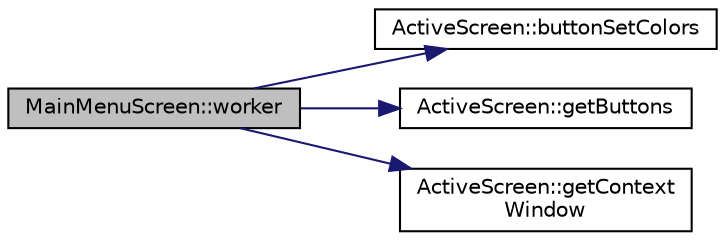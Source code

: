 digraph "MainMenuScreen::worker"
{
 // LATEX_PDF_SIZE
  edge [fontname="Helvetica",fontsize="10",labelfontname="Helvetica",labelfontsize="10"];
  node [fontname="Helvetica",fontsize="10",shape=record];
  rankdir="LR";
  Node1 [label="MainMenuScreen::worker",height=0.2,width=0.4,color="black", fillcolor="grey75", style="filled", fontcolor="black",tooltip=" "];
  Node1 -> Node2 [color="midnightblue",fontsize="10",style="solid",fontname="Helvetica"];
  Node2 [label="ActiveScreen::buttonSetColors",height=0.2,width=0.4,color="black", fillcolor="white", style="filled",URL="$class_active_screen.html#a385001a5027f0b2f00145a54b668368f",tooltip=" "];
  Node1 -> Node3 [color="midnightblue",fontsize="10",style="solid",fontname="Helvetica"];
  Node3 [label="ActiveScreen::getButtons",height=0.2,width=0.4,color="black", fillcolor="white", style="filled",URL="$class_active_screen.html#aefe54d9a04210b2985890f3657974484",tooltip=" "];
  Node1 -> Node4 [color="midnightblue",fontsize="10",style="solid",fontname="Helvetica"];
  Node4 [label="ActiveScreen::getContext\lWindow",height=0.2,width=0.4,color="black", fillcolor="white", style="filled",URL="$class_active_screen.html#ac7c3386bd133917396975a4b0a5a6e68",tooltip=" "];
}
